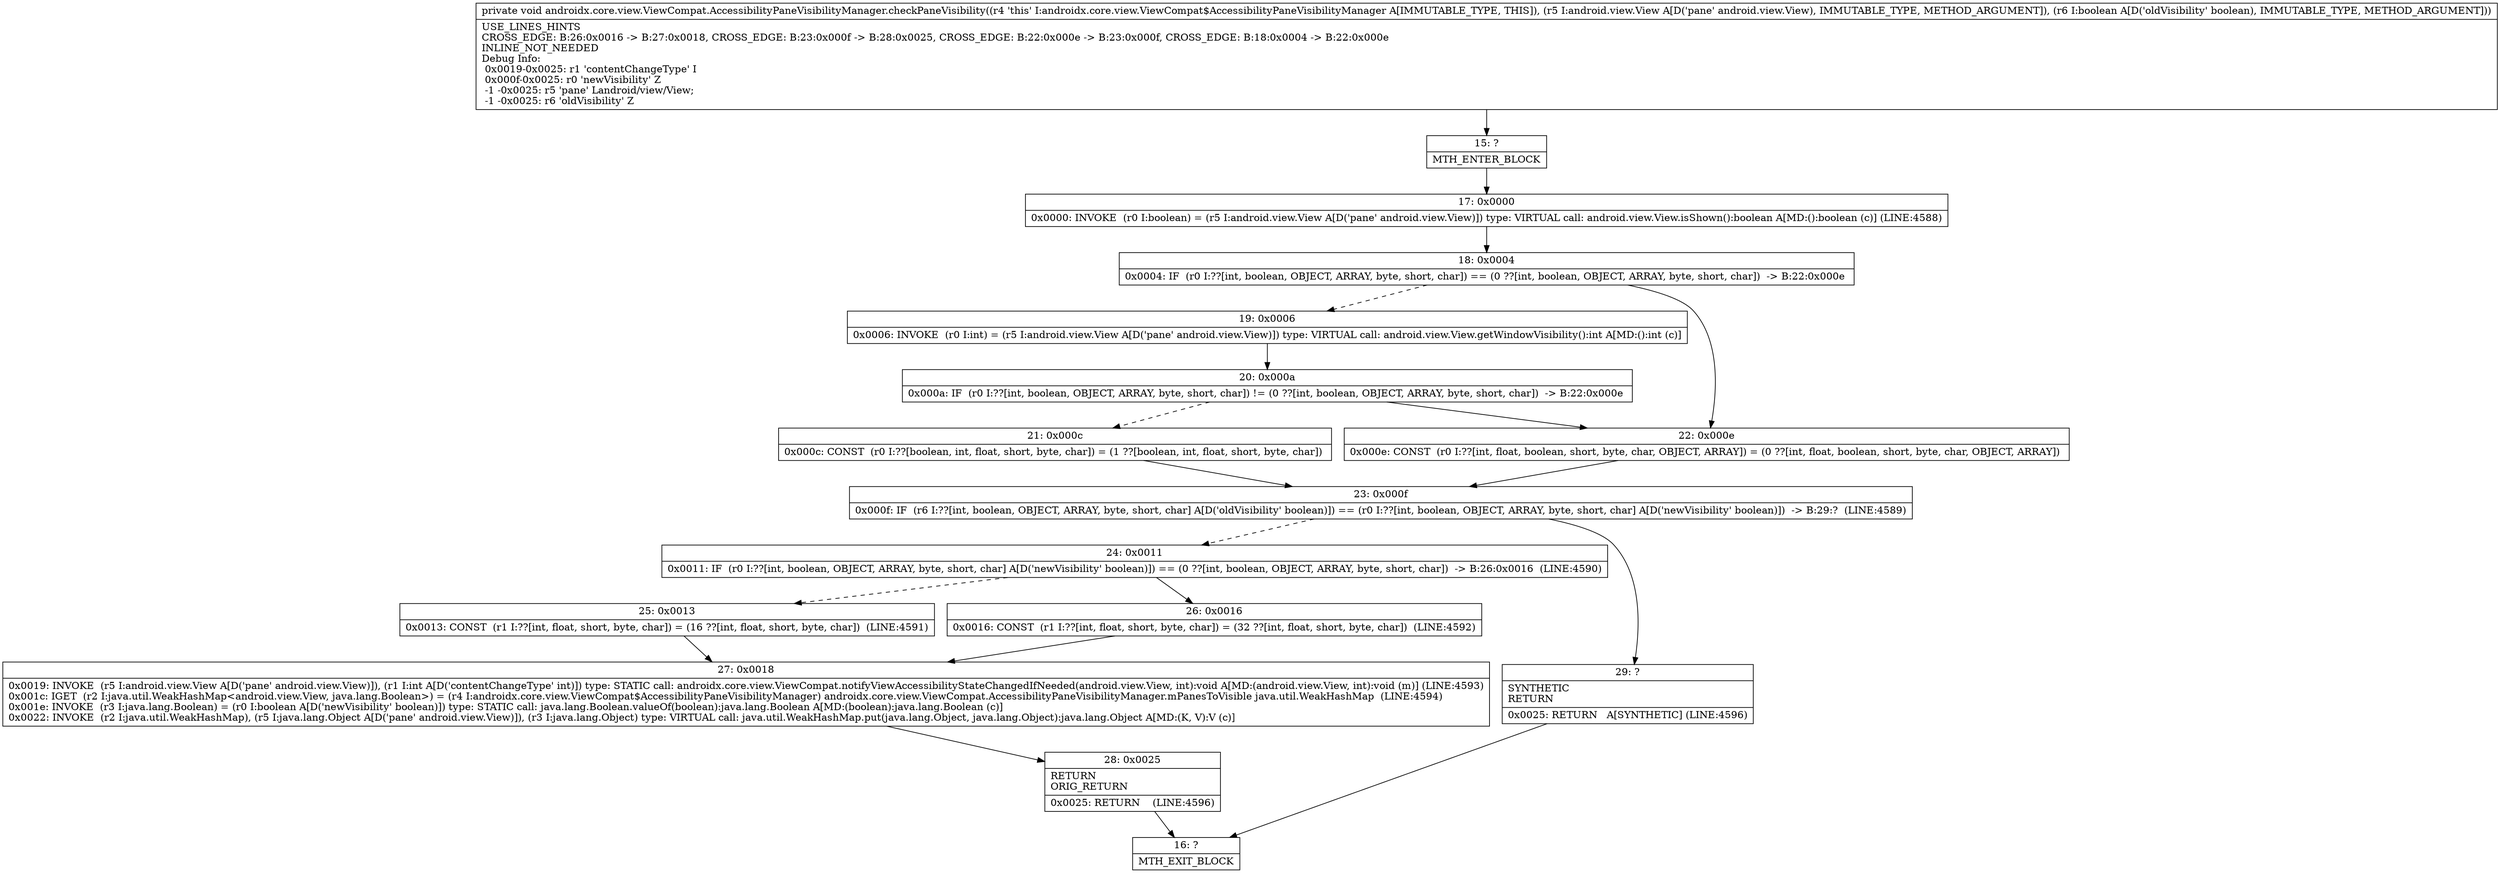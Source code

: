 digraph "CFG forandroidx.core.view.ViewCompat.AccessibilityPaneVisibilityManager.checkPaneVisibility(Landroid\/view\/View;Z)V" {
Node_15 [shape=record,label="{15\:\ ?|MTH_ENTER_BLOCK\l}"];
Node_17 [shape=record,label="{17\:\ 0x0000|0x0000: INVOKE  (r0 I:boolean) = (r5 I:android.view.View A[D('pane' android.view.View)]) type: VIRTUAL call: android.view.View.isShown():boolean A[MD:():boolean (c)] (LINE:4588)\l}"];
Node_18 [shape=record,label="{18\:\ 0x0004|0x0004: IF  (r0 I:??[int, boolean, OBJECT, ARRAY, byte, short, char]) == (0 ??[int, boolean, OBJECT, ARRAY, byte, short, char])  \-\> B:22:0x000e \l}"];
Node_19 [shape=record,label="{19\:\ 0x0006|0x0006: INVOKE  (r0 I:int) = (r5 I:android.view.View A[D('pane' android.view.View)]) type: VIRTUAL call: android.view.View.getWindowVisibility():int A[MD:():int (c)]\l}"];
Node_20 [shape=record,label="{20\:\ 0x000a|0x000a: IF  (r0 I:??[int, boolean, OBJECT, ARRAY, byte, short, char]) != (0 ??[int, boolean, OBJECT, ARRAY, byte, short, char])  \-\> B:22:0x000e \l}"];
Node_21 [shape=record,label="{21\:\ 0x000c|0x000c: CONST  (r0 I:??[boolean, int, float, short, byte, char]) = (1 ??[boolean, int, float, short, byte, char]) \l}"];
Node_23 [shape=record,label="{23\:\ 0x000f|0x000f: IF  (r6 I:??[int, boolean, OBJECT, ARRAY, byte, short, char] A[D('oldVisibility' boolean)]) == (r0 I:??[int, boolean, OBJECT, ARRAY, byte, short, char] A[D('newVisibility' boolean)])  \-\> B:29:?  (LINE:4589)\l}"];
Node_24 [shape=record,label="{24\:\ 0x0011|0x0011: IF  (r0 I:??[int, boolean, OBJECT, ARRAY, byte, short, char] A[D('newVisibility' boolean)]) == (0 ??[int, boolean, OBJECT, ARRAY, byte, short, char])  \-\> B:26:0x0016  (LINE:4590)\l}"];
Node_25 [shape=record,label="{25\:\ 0x0013|0x0013: CONST  (r1 I:??[int, float, short, byte, char]) = (16 ??[int, float, short, byte, char])  (LINE:4591)\l}"];
Node_27 [shape=record,label="{27\:\ 0x0018|0x0019: INVOKE  (r5 I:android.view.View A[D('pane' android.view.View)]), (r1 I:int A[D('contentChangeType' int)]) type: STATIC call: androidx.core.view.ViewCompat.notifyViewAccessibilityStateChangedIfNeeded(android.view.View, int):void A[MD:(android.view.View, int):void (m)] (LINE:4593)\l0x001c: IGET  (r2 I:java.util.WeakHashMap\<android.view.View, java.lang.Boolean\>) = (r4 I:androidx.core.view.ViewCompat$AccessibilityPaneVisibilityManager) androidx.core.view.ViewCompat.AccessibilityPaneVisibilityManager.mPanesToVisible java.util.WeakHashMap  (LINE:4594)\l0x001e: INVOKE  (r3 I:java.lang.Boolean) = (r0 I:boolean A[D('newVisibility' boolean)]) type: STATIC call: java.lang.Boolean.valueOf(boolean):java.lang.Boolean A[MD:(boolean):java.lang.Boolean (c)]\l0x0022: INVOKE  (r2 I:java.util.WeakHashMap), (r5 I:java.lang.Object A[D('pane' android.view.View)]), (r3 I:java.lang.Object) type: VIRTUAL call: java.util.WeakHashMap.put(java.lang.Object, java.lang.Object):java.lang.Object A[MD:(K, V):V (c)]\l}"];
Node_28 [shape=record,label="{28\:\ 0x0025|RETURN\lORIG_RETURN\l|0x0025: RETURN    (LINE:4596)\l}"];
Node_16 [shape=record,label="{16\:\ ?|MTH_EXIT_BLOCK\l}"];
Node_26 [shape=record,label="{26\:\ 0x0016|0x0016: CONST  (r1 I:??[int, float, short, byte, char]) = (32 ??[int, float, short, byte, char])  (LINE:4592)\l}"];
Node_29 [shape=record,label="{29\:\ ?|SYNTHETIC\lRETURN\l|0x0025: RETURN   A[SYNTHETIC] (LINE:4596)\l}"];
Node_22 [shape=record,label="{22\:\ 0x000e|0x000e: CONST  (r0 I:??[int, float, boolean, short, byte, char, OBJECT, ARRAY]) = (0 ??[int, float, boolean, short, byte, char, OBJECT, ARRAY]) \l}"];
MethodNode[shape=record,label="{private void androidx.core.view.ViewCompat.AccessibilityPaneVisibilityManager.checkPaneVisibility((r4 'this' I:androidx.core.view.ViewCompat$AccessibilityPaneVisibilityManager A[IMMUTABLE_TYPE, THIS]), (r5 I:android.view.View A[D('pane' android.view.View), IMMUTABLE_TYPE, METHOD_ARGUMENT]), (r6 I:boolean A[D('oldVisibility' boolean), IMMUTABLE_TYPE, METHOD_ARGUMENT]))  | USE_LINES_HINTS\lCROSS_EDGE: B:26:0x0016 \-\> B:27:0x0018, CROSS_EDGE: B:23:0x000f \-\> B:28:0x0025, CROSS_EDGE: B:22:0x000e \-\> B:23:0x000f, CROSS_EDGE: B:18:0x0004 \-\> B:22:0x000e\lINLINE_NOT_NEEDED\lDebug Info:\l  0x0019\-0x0025: r1 'contentChangeType' I\l  0x000f\-0x0025: r0 'newVisibility' Z\l  \-1 \-0x0025: r5 'pane' Landroid\/view\/View;\l  \-1 \-0x0025: r6 'oldVisibility' Z\l}"];
MethodNode -> Node_15;Node_15 -> Node_17;
Node_17 -> Node_18;
Node_18 -> Node_19[style=dashed];
Node_18 -> Node_22;
Node_19 -> Node_20;
Node_20 -> Node_21[style=dashed];
Node_20 -> Node_22;
Node_21 -> Node_23;
Node_23 -> Node_24[style=dashed];
Node_23 -> Node_29;
Node_24 -> Node_25[style=dashed];
Node_24 -> Node_26;
Node_25 -> Node_27;
Node_27 -> Node_28;
Node_28 -> Node_16;
Node_26 -> Node_27;
Node_29 -> Node_16;
Node_22 -> Node_23;
}

